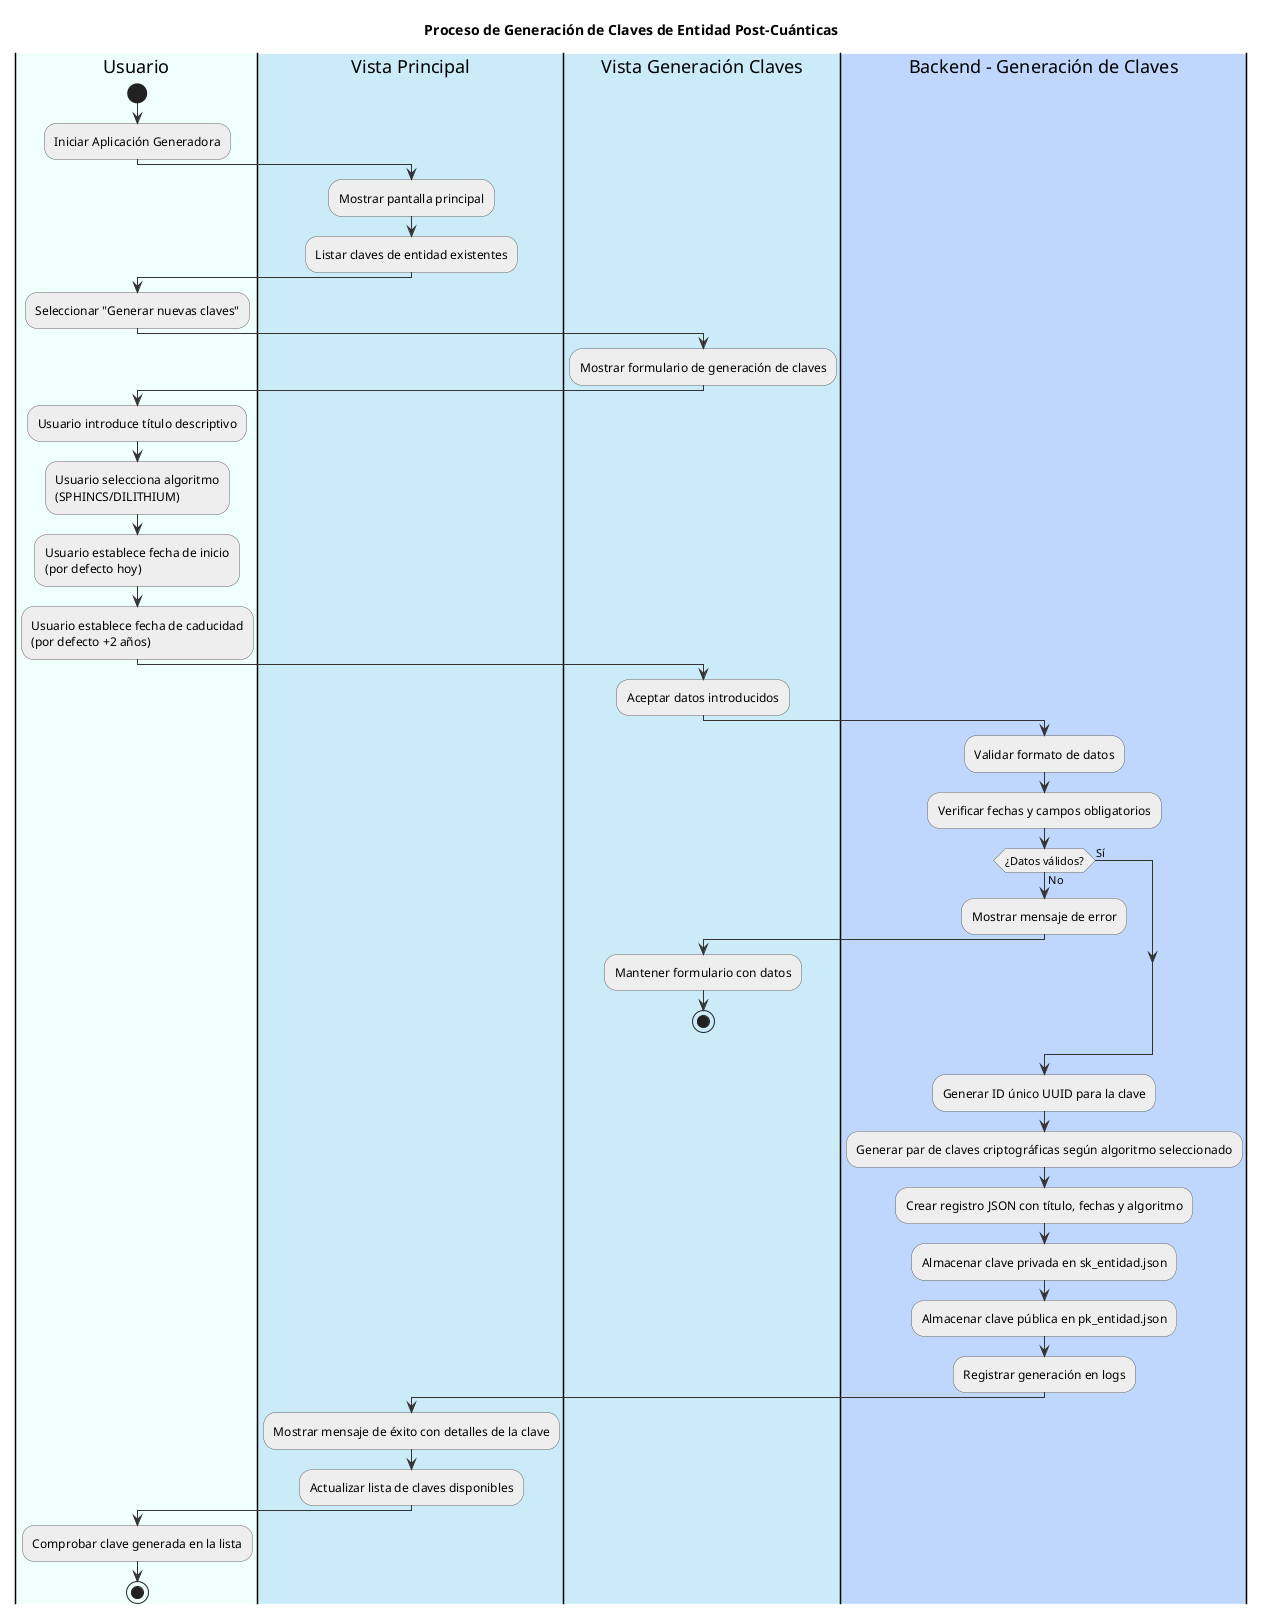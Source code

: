 @startuml Proceso de Generación de Claves

' Configuración visual
skinparam backgroundColor white
skinparam handwritten false
skinparam DefaultFontName Arial
skinparam ArrowColor #333333
skinparam ActivityBorderColor #666666
skinparam ActivityBackgroundColor #EEEEEE

title Proceso de Generación de Claves de Entidad Post-Cuánticas

|#eefffc|Usuario|
start
:Iniciar Aplicación Generadora;

|#cbebf9|Vista Principal|
:Mostrar pantalla principal;
:Listar claves de entidad existentes;

|Usuario|
:Seleccionar "Generar nuevas claves";

|#cbebf9|Vista Generación Claves|
:Mostrar formulario de generación de claves;

|Usuario|
:Usuario introduce título descriptivo;
:Usuario selecciona algoritmo
(SPHINCS/DILITHIUM);
:Usuario establece fecha de inicio 
(por defecto hoy);
:Usuario establece fecha de caducidad 
(por defecto +2 años);

|Vista Generación Claves|
:Aceptar datos introducidos;

|#bfd7fc|Backend - Generación de Claves|
:Validar formato de datos;
:Verificar fechas y campos obligatorios;

if (¿Datos válidos?) then (No)
  |Backend - Generación de Claves|
  :Mostrar mensaje de error;
  |Vista Generación Claves|
  :Mantener formulario con datos;
  stop
else (Sí)
endif

|Backend - Generación de Claves|
:Generar ID único UUID para la clave;
:Generar par de claves criptográficas según algoritmo seleccionado;
:Crear registro JSON con título, fechas y algoritmo;
:Almacenar clave privada en sk_entidad.json;
:Almacenar clave pública en pk_entidad.json;
:Registrar generación en logs;

|Vista Principal|
:Mostrar mensaje de éxito con detalles de la clave;
:Actualizar lista de claves disponibles;

|Usuario|
:Comprobar clave generada en la lista;

stop

' Metodos involucrados: (vista_generacion_claves, verificar_campos_generacion_claves, generar_claves_entidad, generar_par_claves )
@enduml